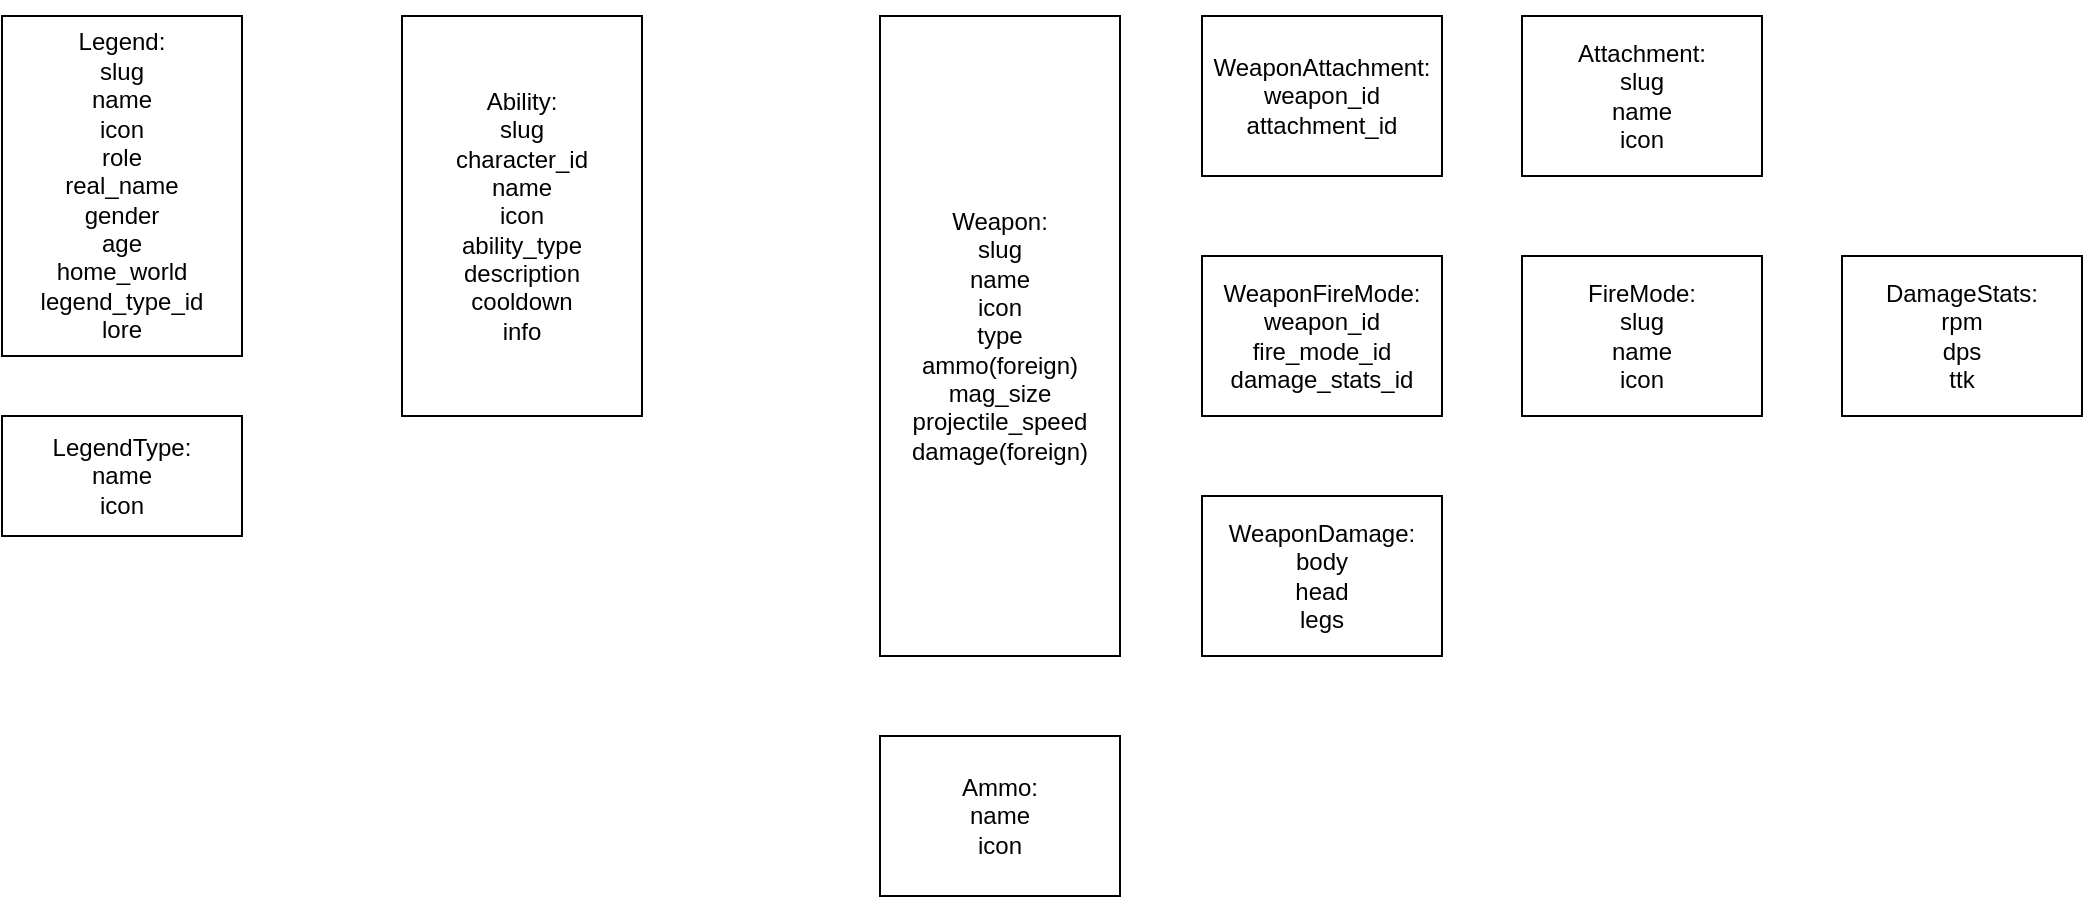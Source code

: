 <mxfile version="20.0.4" type="device"><diagram id="iyD9p3U5w7_5lx5WEJwz" name="Page-1"><mxGraphModel dx="1186" dy="720" grid="1" gridSize="10" guides="1" tooltips="1" connect="1" arrows="1" fold="1" page="1" pageScale="1" pageWidth="850" pageHeight="1100" math="0" shadow="0"><root><mxCell id="0"/><mxCell id="1" parent="0"/><mxCell id="6qRW2SlmFpn2hY8T3Ufd-3" style="edgeStyle=orthogonalEdgeStyle;rounded=0;orthogonalLoop=1;jettySize=auto;html=1;exitX=0.5;exitY=0;exitDx=0;exitDy=0;exitPerimeter=0;entryX=0.5;entryY=0;entryDx=0;entryDy=0;" parent="1" source="6qRW2SlmFpn2hY8T3Ufd-1" target="6qRW2SlmFpn2hY8T3Ufd-1" edge="1"><mxGeometry relative="1" as="geometry"><mxPoint x="200" y="20" as="targetPoint"/></mxGeometry></mxCell><mxCell id="6qRW2SlmFpn2hY8T3Ufd-1" value="Legend:&lt;br&gt;slug&lt;br&gt;name&lt;br&gt;icon&lt;br&gt;role&lt;br&gt;real_name&lt;br&gt;gender&lt;br&gt;age&lt;br&gt;home_world&lt;br&gt;legend_type_id&lt;br&gt;lore" style="rounded=0;whiteSpace=wrap;html=1;" parent="1" vertex="1"><mxGeometry x="80" y="80" width="120" height="170" as="geometry"/></mxCell><mxCell id="6qRW2SlmFpn2hY8T3Ufd-2" value="Ability:&lt;br&gt;slug&lt;br&gt;character_id&lt;br&gt;name&lt;br&gt;icon&lt;br&gt;ability_type&lt;br&gt;description&lt;br&gt;cooldown&lt;br&gt;info" style="rounded=0;whiteSpace=wrap;html=1;" parent="1" vertex="1"><mxGeometry x="280" y="80" width="120" height="200" as="geometry"/></mxCell><mxCell id="6qRW2SlmFpn2hY8T3Ufd-6" value="Weapon:&lt;br&gt;slug&lt;br&gt;name&lt;br&gt;icon&lt;br&gt;type&lt;br&gt;ammo(foreign)&lt;br&gt;mag_size&lt;br&gt;projectile_speed&lt;br&gt;damage(foreign)" style="rounded=0;whiteSpace=wrap;html=1;" parent="1" vertex="1"><mxGeometry x="519" y="80" width="120" height="320" as="geometry"/></mxCell><mxCell id="6qRW2SlmFpn2hY8T3Ufd-7" value="LegendType:&lt;br&gt;name&lt;br&gt;icon" style="rounded=0;whiteSpace=wrap;html=1;" parent="1" vertex="1"><mxGeometry x="80" y="280" width="120" height="60" as="geometry"/></mxCell><mxCell id="6qRW2SlmFpn2hY8T3Ufd-9" value="Ammo:&lt;br&gt;name&lt;br&gt;icon" style="rounded=0;whiteSpace=wrap;html=1;" parent="1" vertex="1"><mxGeometry x="519" y="440" width="120" height="80" as="geometry"/></mxCell><mxCell id="6qRW2SlmFpn2hY8T3Ufd-10" value="Attachment:&lt;br&gt;slug&lt;br&gt;name&lt;br&gt;icon" style="rounded=0;whiteSpace=wrap;html=1;" parent="1" vertex="1"><mxGeometry x="840" y="80" width="120" height="80" as="geometry"/></mxCell><mxCell id="6qRW2SlmFpn2hY8T3Ufd-11" value="WeaponAttachment:&lt;br&gt;weapon_id&lt;br&gt;attachment_id" style="rounded=0;whiteSpace=wrap;html=1;" parent="1" vertex="1"><mxGeometry x="680" y="80" width="120" height="80" as="geometry"/></mxCell><mxCell id="6qRW2SlmFpn2hY8T3Ufd-12" value="FireMode:&lt;br&gt;slug&lt;br&gt;name&lt;br&gt;icon" style="rounded=0;whiteSpace=wrap;html=1;" parent="1" vertex="1"><mxGeometry x="840" y="200" width="120" height="80" as="geometry"/></mxCell><mxCell id="6qRW2SlmFpn2hY8T3Ufd-13" value="WeaponFireMode:&lt;br&gt;weapon_id&lt;br&gt;fire_mode_id&lt;br&gt;damage_stats_id" style="rounded=0;whiteSpace=wrap;html=1;" parent="1" vertex="1"><mxGeometry x="680" y="200" width="120" height="80" as="geometry"/></mxCell><mxCell id="6nQkBXrDeBX0YIIR_PK9-1" value="WeaponDamage:&lt;br&gt;body&lt;br&gt;head&lt;br&gt;legs" style="rounded=0;whiteSpace=wrap;html=1;" parent="1" vertex="1"><mxGeometry x="680" y="320" width="120" height="80" as="geometry"/></mxCell><mxCell id="xGRJ5HGBB0S_mV1ng9I2-3" value="DamageStats:&lt;br&gt;rpm&lt;br&gt;dps&lt;br&gt;ttk" style="rounded=0;whiteSpace=wrap;html=1;" vertex="1" parent="1"><mxGeometry x="1000" y="200" width="120" height="80" as="geometry"/></mxCell></root></mxGraphModel></diagram></mxfile>